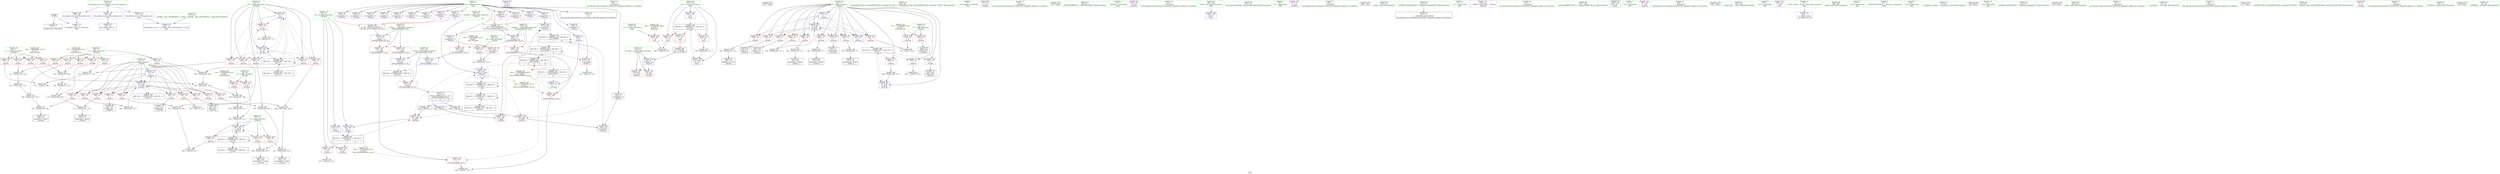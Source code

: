 digraph "SVFG" {
	label="SVFG";

	Node0x55d79ace5e90 [shape=record,color=grey,label="{NodeID: 0\nNullPtr}"];
	Node0x55d79ace5e90 -> Node0x55d79ad099e0[style=solid];
	Node0x55d79ace5e90 -> Node0x55d79ad10b60[style=solid];
	Node0x55d79ad0d370 [shape=record,color=grey,label="{NodeID: 263\n190 = Binary(189, 137, )\n}"];
	Node0x55d79ad0d370 -> Node0x55d79ad18730[style=solid];
	Node0x55d79ad10fa0 [shape=record,color=blue,label="{NodeID: 180\n173\<--159\narrayidx30\<--\n_Z5solvei\n}"];
	Node0x55d79ad10fa0 -> Node0x55d79ad29a70[style=dashed];
	Node0x55d79ad08ac0 [shape=record,color=purple,label="{NodeID: 97\n104\<--15\n\<--.str.1\n_Z5solvei\n}"];
	Node0x55d79ad06220 [shape=record,color=green,label="{NodeID: 14\n101\<--1\n\<--dummyObj\nCan only get source location for instruction, argument, global var or function.}"];
	Node0x55d79ad19330 [shape=record,color=grey,label="{NodeID: 277\n147 = Binary(140, 146, )\n}"];
	Node0x55d79ad19330 -> Node0x55d79ad0a020[style=solid];
	Node0x55d79ad0bbc0 [shape=record,color=blue,label="{NodeID: 194\n314\<--328\nretval\<--\n_ZSt3maxIiERKT_S2_S2_\n}"];
	Node0x55d79ad0bbc0 -> Node0x55d79ad27c70[style=dashed];
	Node0x55d79ad08660 [shape=record,color=red,label="{NodeID: 111\n188\<--64\n\<--p\n_Z5solvei\n}"];
	Node0x55d79ad08660 -> Node0x55d79ad0d4f0[style=solid];
	Node0x55d79ad07020 [shape=record,color=green,label="{NodeID: 28\n60\<--61\ntst.addr\<--tst.addr_field_insensitive\n_Z5solvei\n}"];
	Node0x55d79ad07020 -> Node0x55d79ad08320[style=solid];
	Node0x55d79ad07020 -> Node0x55d79ad083f0[style=solid];
	Node0x55d79ad07020 -> Node0x55d79ad10c60[style=solid];
	Node0x55d79ad3f630 [shape=record,color=black,label="{NodeID: 374\n105 = PHI()\n}"];
	Node0x55d79ad24070 [shape=record,color=black,label="{NodeID: 291\nMR_16V_2 = PHI(MR_16V_4, MR_16V_1, )\npts\{75 \}\n}"];
	Node0x55d79ad24070 -> Node0x55d79ad10ed0[style=dashed];
	Node0x55d79ad0e260 [shape=record,color=red,label="{NodeID: 125\n125\<--72\n\<--i\n_Z5solvei\n}"];
	Node0x55d79ad0e260 -> Node0x55d79ad09db0[style=solid];
	Node0x55d79ad07be0 [shape=record,color=green,label="{NodeID: 42\n94\<--95\n_ZSt4endlIcSt11char_traitsIcEERSt13basic_ostreamIT_T0_ES6_\<--_ZSt4endlIcSt11char_traitsIcEERSt13basic_ostreamIT_T0_ES6__field_insensitive\n}"];
	Node0x55d79ad28670 [shape=record,color=black,label="{NodeID: 305\nMR_26V_2 = PHI(MR_26V_3, MR_26V_1, )\npts\{110000 \}\n|{<s0>15}}"];
	Node0x55d79ad28670:s0 -> Node0x55d79ad10d30[style=dashed,color=red];
	Node0x55d79ad0edc0 [shape=record,color=red,label="{NodeID: 139\n153\<--74\n\<--j\n_Z5solvei\n}"];
	Node0x55d79ad0edc0 -> Node0x55d79ad0a1c0[style=solid];
	Node0x55d79ad098e0 [shape=record,color=green,label="{NodeID: 56\n31\<--370\n_GLOBAL__sub_I_DmitryEgorov_1_0.cpp\<--_GLOBAL__sub_I_DmitryEgorov_1_0.cpp_field_insensitive\n}"];
	Node0x55d79ad098e0 -> Node0x55d79ad10a60[style=solid];
	Node0x55d79ad0f920 [shape=record,color=red,label="{NodeID: 153\n207\<--78\n\<--s\n_Z5solvei\n}"];
	Node0x55d79ad0f920 -> Node0x55d79ad0d7f0[style=solid];
	Node0x55d79ad0a500 [shape=record,color=black,label="{NodeID: 70\n209\<--208\nidxprom47\<--sub46\n_Z5solvei\n}"];
	Node0x55d79ad10480 [shape=record,color=red,label="{NodeID: 167\n323\<--322\n\<--\n_ZSt3maxIiERKT_S2_S2_\n}"];
	Node0x55d79ad10480 -> Node0x55d79ad19f30[style=solid];
	Node0x55d79ad0b060 [shape=record,color=purple,label="{NodeID: 84\n152\<--8\narrayidx18\<--D\n_Z5solvei\n}"];
	Node0x55d79ad05210 [shape=record,color=green,label="{NodeID: 1\n7\<--1\n__dso_handle\<--dummyObj\nGlob }"];
	Node0x55d79ad0d4f0 [shape=record,color=grey,label="{NodeID: 264\n189 = Binary(187, 188, )\n}"];
	Node0x55d79ad0d4f0 -> Node0x55d79ad0d370[style=solid];
	Node0x55d79ad11070 [shape=record,color=blue,label="{NodeID: 181\n76\<--110\nk\<--\n_Z5solvei\n}"];
	Node0x55d79ad11070 -> Node0x55d79ad0f370[style=dashed];
	Node0x55d79ad11070 -> Node0x55d79ad0f440[style=dashed];
	Node0x55d79ad11070 -> Node0x55d79ad0f510[style=dashed];
	Node0x55d79ad11070 -> Node0x55d79ad0f5e0[style=dashed];
	Node0x55d79ad11070 -> Node0x55d79ad0f6b0[style=dashed];
	Node0x55d79ad11070 -> Node0x55d79ad0f780[style=dashed];
	Node0x55d79ad11070 -> Node0x55d79ad113b0[style=dashed];
	Node0x55d79ad11070 -> Node0x55d79ad26870[style=dashed];
	Node0x55d79ad08b90 [shape=record,color=purple,label="{NodeID: 98\n117\<--17\n\<--.str.2\n_Z5solvei\n}"];
	Node0x55d79ad06320 [shape=record,color=green,label="{NodeID: 15\n110\<--1\n\<--dummyObj\nCan only get source location for instruction, argument, global var or function.}"];
	Node0x55d79ad194b0 [shape=record,color=grey,label="{NodeID: 278\n167 = Binary(165, 166, )\n}"];
	Node0x55d79ad194b0 -> Node0x55d79ad19630[style=solid];
	Node0x55d79ad0bc90 [shape=record,color=blue,label="{NodeID: 195\n314\<--331\nretval\<--\n_ZSt3maxIiERKT_S2_S2_\n}"];
	Node0x55d79ad0bc90 -> Node0x55d79ad27c70[style=dashed];
	Node0x55d79ad08730 [shape=record,color=red,label="{NodeID: 112\n191\<--64\n\<--p\n_Z5solvei\n}"];
	Node0x55d79ad08730 -> Node0x55d79ad18730[style=solid];
	Node0x55d79ad070f0 [shape=record,color=green,label="{NodeID: 29\n62\<--63\nn\<--n_field_insensitive\n_Z5solvei\n}"];
	Node0x55d79ad070f0 -> Node0x55d79ad084c0[style=solid];
	Node0x55d79ad070f0 -> Node0x55d79ad08590[style=solid];
	Node0x55d79ad3f700 [shape=record,color=black,label="{NodeID: 375\n118 = PHI()\n}"];
	Node0x55d79ad24570 [shape=record,color=black,label="{NodeID: 292\nMR_18V_2 = PHI(MR_18V_3, MR_18V_1, )\npts\{77 \}\n}"];
	Node0x55d79ad24570 -> Node0x55d79ad26870[style=dashed];
	Node0x55d79ad0e330 [shape=record,color=red,label="{NodeID: 126\n135\<--72\n\<--i\n_Z5solvei\n}"];
	Node0x55d79ad0e330 -> Node0x55d79ad18a30[style=solid];
	Node0x55d79ad07ce0 [shape=record,color=green,label="{NodeID: 43\n96\<--97\n_ZNSolsEPFRSoS_E\<--_ZNSolsEPFRSoS_E_field_insensitive\n}"];
	Node0x55d79ad0ee90 [shape=record,color=red,label="{NodeID: 140\n164\<--74\n\<--j\n_Z5solvei\n}"];
	Node0x55d79ad0ee90 -> Node0x55d79ad18bb0[style=solid];
	Node0x55d79ad099e0 [shape=record,color=black,label="{NodeID: 57\n2\<--3\ndummyVal\<--dummyVal\n}"];
	Node0x55d79ad0f9f0 [shape=record,color=red,label="{NodeID: 154\n230\<--78\n\<--s\n_Z5solvei\n}"];
	Node0x55d79ad0f9f0 -> Node0x55d79ad0ca70[style=solid];
	Node0x55d79ad0a5d0 [shape=record,color=black,label="{NodeID: 71\n212\<--211\nidxprom49\<--\n_Z5solvei\n}"];
	Node0x55d79ad10550 [shape=record,color=red,label="{NodeID: 168\n325\<--324\n\<--\n_ZSt3maxIiERKT_S2_S2_\n}"];
	Node0x55d79ad10550 -> Node0x55d79ad19f30[style=solid];
	Node0x55d79ad0b130 [shape=record,color=purple,label="{NodeID: 85\n155\<--8\narrayidx20\<--D\n_Z5solvei\n|{<s0>9}}"];
	Node0x55d79ad0b130:s0 -> Node0x55d79ad40070[style=solid,color=red];
	Node0x55d79ad052a0 [shape=record,color=green,label="{NodeID: 2\n12\<--1\n_ZSt4cerr\<--dummyObj\nGlob }"];
	Node0x55d79ad0d670 [shape=record,color=grey,label="{NodeID: 265\n186 = Binary(184, 185, )\n}"];
	Node0x55d79ad0d670 -> Node0x55d79ad0d970[style=solid];
	Node0x55d79ad11140 [shape=record,color=blue,label="{NodeID: 182\n78\<--192\ns\<--div38\n_Z5solvei\n}"];
	Node0x55d79ad11140 -> Node0x55d79ad0f850[style=dashed];
	Node0x55d79ad11140 -> Node0x55d79ad0f920[style=dashed];
	Node0x55d79ad11140 -> Node0x55d79ad0f9f0[style=dashed];
	Node0x55d79ad11140 -> Node0x55d79ad11140[style=dashed];
	Node0x55d79ad11140 -> Node0x55d79ad26d70[style=dashed];
	Node0x55d79ad08c60 [shape=record,color=purple,label="{NodeID: 99\n276\<--19\n\<--.str.3\n_Z5solvei\n}"];
	Node0x55d79ad06420 [shape=record,color=green,label="{NodeID: 16\n123\<--1\n\<--dummyObj\nCan only get source location for instruction, argument, global var or function.}"];
	Node0x55d79ad19630 [shape=record,color=grey,label="{NodeID: 279\n168 = Binary(167, 137, )\n}"];
	Node0x55d79ad19630 -> Node0x55d79ad197b0[style=solid];
	Node0x55d79ad0bd60 [shape=record,color=blue,label="{NodeID: 196\n347\<--110\nretval\<--\nmain\n}"];
	Node0x55d79ad08800 [shape=record,color=red,label="{NodeID: 113\n142\<--66\n\<--q\n_Z5solvei\n}"];
	Node0x55d79ad08800 -> Node0x55d79ad15f20[style=solid];
	Node0x55d79ad071c0 [shape=record,color=green,label="{NodeID: 30\n64\<--65\np\<--p_field_insensitive\n_Z5solvei\n}"];
	Node0x55d79ad071c0 -> Node0x55d79ad08660[style=solid];
	Node0x55d79ad071c0 -> Node0x55d79ad08730[style=solid];
	Node0x55d79ad3f7d0 [shape=record,color=black,label="{NodeID: 376\n264 = PHI(311, )\n}"];
	Node0x55d79ad3f7d0 -> Node0x55d79ad0ffa0[style=solid];
	Node0x55d79ad24a70 [shape=record,color=black,label="{NodeID: 293\nMR_20V_2 = PHI(MR_20V_3, MR_20V_1, )\npts\{79 \}\n}"];
	Node0x55d79ad24a70 -> Node0x55d79ad26d70[style=dashed];
	Node0x55d79ad0e400 [shape=record,color=red,label="{NodeID: 127\n150\<--72\n\<--i\n_Z5solvei\n}"];
	Node0x55d79ad0e400 -> Node0x55d79ad0a0f0[style=solid];
	Node0x55d79ad07de0 [shape=record,color=green,label="{NodeID: 44\n102\<--103\nllvm.memset.p0i8.i64\<--llvm.memset.p0i8.i64_field_insensitive\n}"];
	Node0x55d79ad0ef60 [shape=record,color=red,label="{NodeID: 141\n195\<--74\n\<--j\n_Z5solvei\n}"];
	Node0x55d79ad0ef60 -> Node0x55d79ad19030[style=solid];
	Node0x55d79ad09ae0 [shape=record,color=black,label="{NodeID: 58\n10\<--8\n\<--D\nCan only get source location for instruction, argument, global var or function.}"];
	Node0x55d79ad2d010 [shape=record,color=yellow,style=double,label="{NodeID: 321\n26V_1 = ENCHI(MR_26V_0)\npts\{110000 \}\nFun[_ZSt3maxIiERKT_S2_S2_]}"];
	Node0x55d79ad2d010 -> Node0x55d79ad10480[style=dashed];
	Node0x55d79ad2d010 -> Node0x55d79ad10550[style=dashed];
	Node0x55d79ad0fac0 [shape=record,color=red,label="{NodeID: 155\n272\<--82\n\<--res\n_Z5solvei\n}"];
	Node0x55d79ad0fac0 -> Node0x55d79ad19ab0[style=solid];
	Node0x55d79ad0a6a0 [shape=record,color=black,label="{NodeID: 72\n215\<--214\nidxprom51\<--\n_Z5solvei\n}"];
	Node0x55d79ad2dc80 [shape=record,color=yellow,style=double,label="{NodeID: 335\n39V_1 = ENCHI(MR_39V_0)\npts\{350 \}\nFun[main]}"];
	Node0x55d79ad2dc80 -> Node0x55d79ad10620[style=dashed];
	Node0x55d79ad15da0 [shape=record,color=grey,label="{NodeID: 252\n249 = Binary(248, 137, )\n}"];
	Node0x55d79ad15da0 -> Node0x55d79ad11550[style=solid];
	Node0x55d79ad10620 [shape=record,color=red,label="{NodeID: 169\n359\<--349\n\<--tst\nmain\n}"];
	Node0x55d79ad10620 -> Node0x55d79ad19930[style=solid];
	Node0x55d79ad0b200 [shape=record,color=purple,label="{NodeID: 86\n163\<--8\narrayidx24\<--D\n_Z5solvei\n}"];
	Node0x55d79ad05330 [shape=record,color=green,label="{NodeID: 3\n13\<--1\n.str\<--dummyObj\nGlob }"];
	Node0x55d79ad0d7f0 [shape=record,color=grey,label="{NodeID: 266\n208 = Binary(206, 207, )\n}"];
	Node0x55d79ad0d7f0 -> Node0x55d79ad0a500[style=solid];
	Node0x55d79ad11210 [shape=record,color=blue,label="{NodeID: 183\n80\<--219\nref.tmp\<--add53\n_Z5solvei\n|{|<s2>10}}"];
	Node0x55d79ad11210 -> Node0x55d79ad0fed0[style=dashed];
	Node0x55d79ad11210 -> Node0x55d79ad2b370[style=dashed];
	Node0x55d79ad11210:s2 -> Node0x55d79ad2c170[style=dashed,color=red];
	Node0x55d79ad08d30 [shape=record,color=purple,label="{NodeID: 100\n277\<--21\n\<--.str.4\n_Z5solvei\n}"];
	Node0x55d79ad06520 [shape=record,color=green,label="{NodeID: 17\n133\<--1\n\<--dummyObj\nCan only get source location for instruction, argument, global var or function.}"];
	Node0x55d79ad197b0 [shape=record,color=grey,label="{NodeID: 280\n170 = Binary(168, 169, )\n}"];
	Node0x55d79ad197b0 -> Node0x55d79ad18bb0[style=solid];
	Node0x55d79ad0be30 [shape=record,color=blue,label="{NodeID: 197\n351\<--137\ncnt\<--\nmain\n}"];
	Node0x55d79ad0be30 -> Node0x55d79ad28170[style=dashed];
	Node0x55d79ad088d0 [shape=record,color=red,label="{NodeID: 114\n145\<--66\n\<--q\n_Z5solvei\n}"];
	Node0x55d79ad088d0 -> Node0x55d79ad18d30[style=solid];
	Node0x55d79ad07290 [shape=record,color=green,label="{NodeID: 31\n66\<--67\nq\<--q_field_insensitive\n_Z5solvei\n}"];
	Node0x55d79ad07290 -> Node0x55d79ad08800[style=solid];
	Node0x55d79ad07290 -> Node0x55d79ad088d0[style=solid];
	Node0x55d79ad07290 -> Node0x55d79ad0da40[style=solid];
	Node0x55d79ad07290 -> Node0x55d79ad0db10[style=solid];
	Node0x55d79ad07290 -> Node0x55d79ad0dbe0[style=solid];
	Node0x55d79ad07290 -> Node0x55d79ad0dcb0[style=solid];
	Node0x55d79ad3f990 [shape=record,color=black,label="{NodeID: 377\n288 = PHI()\n}"];
	Node0x55d79ad24f70 [shape=record,color=black,label="{NodeID: 294\nMR_22V_2 = PHI(MR_22V_3, MR_22V_1, )\npts\{81 \}\n}"];
	Node0x55d79ad24f70 -> Node0x55d79ad0ffa0[style=dashed];
	Node0x55d79ad24f70 -> Node0x55d79ad27270[style=dashed];
	Node0x55d79ad0e4d0 [shape=record,color=red,label="{NodeID: 128\n160\<--72\n\<--i\n_Z5solvei\n}"];
	Node0x55d79ad0e4d0 -> Node0x55d79ad188b0[style=solid];
	Node0x55d79ad07ee0 [shape=record,color=green,label="{NodeID: 45\n106\<--107\nscanf\<--scanf_field_insensitive\n}"];
	Node0x55d79ad0f030 [shape=record,color=red,label="{NodeID: 142\n204\<--74\n\<--j\n_Z5solvei\n}"];
	Node0x55d79ad0f030 -> Node0x55d79ad185b0[style=solid];
	Node0x55d79ad09be0 [shape=record,color=black,label="{NodeID: 59\n42\<--43\n\<--_ZNSt8ios_base4InitD1Ev\nCan only get source location for instruction, argument, global var or function.}"];
	Node0x55d79ad0fb90 [shape=record,color=red,label="{NodeID: 156\n286\<--82\n\<--res\n_Z5solvei\n}"];
	Node0x55d79ad0a770 [shape=record,color=black,label="{NodeID: 73\n225\<--224\nidxprom56\<--add55\n_Z5solvei\n}"];
	Node0x55d79ad15f20 [shape=record,color=grey,label="{NodeID: 253\n143 = Binary(141, 142, )\n}"];
	Node0x55d79ad15f20 -> Node0x55d79ad0d070[style=solid];
	Node0x55d79ad106f0 [shape=record,color=red,label="{NodeID: 170\n358\<--351\n\<--cnt\nmain\n}"];
	Node0x55d79ad106f0 -> Node0x55d79ad19930[style=solid];
	Node0x55d79ad0b2d0 [shape=record,color=purple,label="{NodeID: 87\n173\<--8\narrayidx30\<--D\n_Z5solvei\n}"];
	Node0x55d79ad0b2d0 -> Node0x55d79ad10fa0[style=solid];
	Node0x55d79ad053c0 [shape=record,color=green,label="{NodeID: 4\n15\<--1\n.str.1\<--dummyObj\nGlob }"];
	Node0x55d79ad0d970 [shape=record,color=grey,label="{NodeID: 267\n187 = Binary(183, 186, )\n}"];
	Node0x55d79ad0d970 -> Node0x55d79ad0d4f0[style=solid];
	Node0x55d79ad112e0 [shape=record,color=blue,label="{NodeID: 184\n233\<--222\narrayidx61\<--\n_Z5solvei\n}"];
	Node0x55d79ad112e0 -> Node0x55d79ad29a70[style=dashed];
	Node0x55d79ad08e00 [shape=record,color=purple,label="{NodeID: 101\n278\<--23\n\<--__PRETTY_FUNCTION__._Z5solvei\n_Z5solvei\n}"];
	Node0x55d79ad06620 [shape=record,color=green,label="{NodeID: 18\n137\<--1\n\<--dummyObj\nCan only get source location for instruction, argument, global var or function.}"];
	Node0x55d79ad19930 [shape=record,color=grey,label="{NodeID: 281\n360 = cmp(358, 359, )\n}"];
	Node0x55d79ad0bf00 [shape=record,color=blue,label="{NodeID: 198\n351\<--366\ncnt\<--inc\nmain\n}"];
	Node0x55d79ad0bf00 -> Node0x55d79ad28170[style=dashed];
	Node0x55d79ad0da40 [shape=record,color=red,label="{NodeID: 115\n166\<--66\n\<--q\n_Z5solvei\n}"];
	Node0x55d79ad0da40 -> Node0x55d79ad194b0[style=solid];
	Node0x55d79ad07360 [shape=record,color=green,label="{NodeID: 32\n68\<--69\ng\<--g_field_insensitive\n_Z5solvei\n}"];
	Node0x55d79ad07360 -> Node0x55d79ad0dd80[style=solid];
	Node0x55d79ad3fa60 [shape=record,color=black,label="{NodeID: 378\n221 = PHI(311, )\n}"];
	Node0x55d79ad3fa60 -> Node0x55d79ad0fed0[style=solid];
	Node0x55d79ad25470 [shape=record,color=black,label="{NodeID: 295\nMR_26V_3 = PHI(MR_26V_4, MR_26V_2, )\npts\{110000 \}\n|{|<s2>11|<s3>15}}"];
	Node0x55d79ad25470 -> Node0x55d79ad0ffa0[style=dashed];
	Node0x55d79ad25470 -> Node0x55d79ad27770[style=dashed];
	Node0x55d79ad25470:s2 -> Node0x55d79ad2d010[style=dashed,color=red];
	Node0x55d79ad25470:s3 -> Node0x55d79ad28670[style=dashed,color=blue];
	Node0x55d79ad0e5a0 [shape=record,color=red,label="{NodeID: 129\n200\<--72\n\<--i\n_Z5solvei\n}"];
	Node0x55d79ad0e5a0 -> Node0x55d79ad160a0[style=solid];
	Node0x55d79ad07fe0 [shape=record,color=green,label="{NodeID: 46\n157\<--158\n_ZSt3maxIiERKT_S2_S2_\<--_ZSt3maxIiERKT_S2_S2__field_insensitive\n}"];
	Node0x55d79ad29a70 [shape=record,color=black,label="{NodeID: 309\nMR_26V_6 = PHI(MR_26V_8, MR_26V_5, )\npts\{110000 \}\n|{|<s5>10}}"];
	Node0x55d79ad29a70 -> Node0x55d79ad0fe00[style=dashed];
	Node0x55d79ad29a70 -> Node0x55d79ad0fed0[style=dashed];
	Node0x55d79ad29a70 -> Node0x55d79ad112e0[style=dashed];
	Node0x55d79ad29a70 -> Node0x55d79ad27770[style=dashed];
	Node0x55d79ad29a70 -> Node0x55d79ad29a70[style=dashed];
	Node0x55d79ad29a70:s5 -> Node0x55d79ad2d010[style=dashed,color=red];
	Node0x55d79ad0f100 [shape=record,color=red,label="{NodeID: 143\n214\<--74\n\<--j\n_Z5solvei\n}"];
	Node0x55d79ad0f100 -> Node0x55d79ad0a6a0[style=solid];
	Node0x55d79ad09ce0 [shape=record,color=black,label="{NodeID: 60\n346\<--110\nmain_ret\<--\nmain\n}"];
	Node0x55d79ad2d200 [shape=record,color=yellow,style=double,label="{NodeID: 323\n4V_1 = ENCHI(MR_4V_0)\npts\{63 \}\nFun[_Z5solvei]}"];
	Node0x55d79ad2d200 -> Node0x55d79ad084c0[style=dashed];
	Node0x55d79ad2d200 -> Node0x55d79ad08590[style=dashed];
	Node0x55d79ad0fc60 [shape=record,color=red,label="{NodeID: 157\n131\<--130\n\<--arrayidx9\n_Z5solvei\n}"];
	Node0x55d79ad0fc60 -> Node0x55d79ad1a0b0[style=solid];
	Node0x55d79ad0a840 [shape=record,color=black,label="{NodeID: 74\n232\<--231\nidxprom60\<--sub59\n_Z5solvei\n}"];
	Node0x55d79ad160a0 [shape=record,color=grey,label="{NodeID: 254\n201 = Binary(200, 137, )\n}"];
	Node0x55d79ad160a0 -> Node0x55d79ad0a430[style=solid];
	Node0x55d79ad107c0 [shape=record,color=red,label="{NodeID: 171\n362\<--351\n\<--cnt\nmain\n|{<s0>15}}"];
	Node0x55d79ad107c0:s0 -> Node0x55d79ad40230[style=solid,color=red];
	Node0x55d79ad0b3a0 [shape=record,color=purple,label="{NodeID: 88\n203\<--8\narrayidx44\<--D\n_Z5solvei\n}"];
	Node0x55d79ad05d10 [shape=record,color=green,label="{NodeID: 5\n17\<--1\n.str.2\<--dummyObj\nGlob }"];
	Node0x55d79ad185b0 [shape=record,color=grey,label="{NodeID: 268\n206 = Binary(204, 205, )\n}"];
	Node0x55d79ad185b0 -> Node0x55d79ad0d7f0[style=solid];
	Node0x55d79ad113b0 [shape=record,color=blue,label="{NodeID: 185\n76\<--238\nk\<--inc\n_Z5solvei\n}"];
	Node0x55d79ad113b0 -> Node0x55d79ad0f370[style=dashed];
	Node0x55d79ad113b0 -> Node0x55d79ad0f440[style=dashed];
	Node0x55d79ad113b0 -> Node0x55d79ad0f510[style=dashed];
	Node0x55d79ad113b0 -> Node0x55d79ad0f5e0[style=dashed];
	Node0x55d79ad113b0 -> Node0x55d79ad0f6b0[style=dashed];
	Node0x55d79ad113b0 -> Node0x55d79ad0f780[style=dashed];
	Node0x55d79ad113b0 -> Node0x55d79ad113b0[style=dashed];
	Node0x55d79ad113b0 -> Node0x55d79ad26870[style=dashed];
	Node0x55d79ad08ed0 [shape=record,color=purple,label="{NodeID: 102\n287\<--25\n\<--.str.5\n_Z5solvei\n}"];
	Node0x55d79ad06720 [shape=record,color=green,label="{NodeID: 19\n280\<--1\n\<--dummyObj\nCan only get source location for instruction, argument, global var or function.}"];
	Node0x55d79ad19ab0 [shape=record,color=grey,label="{NodeID: 282\n273 = cmp(272, 133, )\n}"];
	Node0x55d79ad0db10 [shape=record,color=red,label="{NodeID: 116\n169\<--66\n\<--q\n_Z5solvei\n}"];
	Node0x55d79ad0db10 -> Node0x55d79ad197b0[style=solid];
	Node0x55d79ad07430 [shape=record,color=green,label="{NodeID: 33\n70\<--71\nh\<--h_field_insensitive\n_Z5solvei\n}"];
	Node0x55d79ad07430 -> Node0x55d79ad0de50[style=solid];
	Node0x55d79ad07430 -> Node0x55d79ad0df20[style=solid];
	Node0x55d79ad07430 -> Node0x55d79ad0dff0[style=solid];
	Node0x55d79ad07430 -> Node0x55d79ad0e0c0[style=solid];
	Node0x55d79ad3fbd0 [shape=record,color=black,label="{NodeID: 379\n355 = PHI()\n}"];
	Node0x55d79ad25970 [shape=record,color=black,label="{NodeID: 296\nMR_14V_6 = PHI(MR_14V_7, MR_14V_5, )\npts\{73 \}\n}"];
	Node0x55d79ad25970 -> Node0x55d79ad0e8e0[style=dashed];
	Node0x55d79ad25970 -> Node0x55d79ad0e9b0[style=dashed];
	Node0x55d79ad25970 -> Node0x55d79ad0ea80[style=dashed];
	Node0x55d79ad25970 -> Node0x55d79ad11890[style=dashed];
	Node0x55d79ad0e670 [shape=record,color=red,label="{NodeID: 130\n211\<--72\n\<--i\n_Z5solvei\n}"];
	Node0x55d79ad0e670 -> Node0x55d79ad0a5d0[style=solid];
	Node0x55d79ad080e0 [shape=record,color=green,label="{NodeID: 47\n281\<--282\n__assert_fail\<--__assert_fail_field_insensitive\n}"];
	Node0x55d79ad0f1d0 [shape=record,color=red,label="{NodeID: 144\n227\<--74\n\<--j\n_Z5solvei\n}"];
	Node0x55d79ad0f1d0 -> Node0x55d79ad0d1f0[style=solid];
	Node0x55d79ad09db0 [shape=record,color=black,label="{NodeID: 61\n126\<--125\nidxprom\<--\n_Z5solvei\n}"];
	Node0x55d79ad2d2e0 [shape=record,color=yellow,style=double,label="{NodeID: 324\n6V_1 = ENCHI(MR_6V_0)\npts\{65 \}\nFun[_Z5solvei]}"];
	Node0x55d79ad2d2e0 -> Node0x55d79ad08660[style=dashed];
	Node0x55d79ad2d2e0 -> Node0x55d79ad08730[style=dashed];
	Node0x55d79ad0fd30 [shape=record,color=red,label="{NodeID: 158\n159\<--156\n\<--call21\n_Z5solvei\n}"];
	Node0x55d79ad0fd30 -> Node0x55d79ad10fa0[style=solid];
	Node0x55d79ad0a910 [shape=record,color=black,label="{NodeID: 75\n259\<--258\nidxprom72\<--\n_Z5solvei\n}"];
	Node0x55d79ad16220 [shape=record,color=grey,label="{NodeID: 255\n179 = Binary(177, 178, )\n}"];
	Node0x55d79ad16220 -> Node0x55d79ad19db0[style=solid];
	Node0x55d79ad10890 [shape=record,color=red,label="{NodeID: 172\n365\<--351\n\<--cnt\nmain\n}"];
	Node0x55d79ad10890 -> Node0x55d79ad191b0[style=solid];
	Node0x55d79ad0b470 [shape=record,color=purple,label="{NodeID: 89\n210\<--8\narrayidx48\<--D\n_Z5solvei\n|{<s0>10}}"];
	Node0x55d79ad0b470:s0 -> Node0x55d79ad3fda0[style=solid,color=red];
	Node0x55d79ad05da0 [shape=record,color=green,label="{NodeID: 6\n19\<--1\n.str.3\<--dummyObj\nGlob }"];
	Node0x55d79ad18730 [shape=record,color=grey,label="{NodeID: 269\n192 = Binary(190, 191, )\n}"];
	Node0x55d79ad18730 -> Node0x55d79ad11140[style=solid];
	Node0x55d79ad11480 [shape=record,color=blue,label="{NodeID: 186\n74\<--244\nj\<--inc64\n_Z5solvei\n}"];
	Node0x55d79ad11480 -> Node0x55d79ad0eb50[style=dashed];
	Node0x55d79ad11480 -> Node0x55d79ad0ec20[style=dashed];
	Node0x55d79ad11480 -> Node0x55d79ad0ecf0[style=dashed];
	Node0x55d79ad11480 -> Node0x55d79ad0edc0[style=dashed];
	Node0x55d79ad11480 -> Node0x55d79ad0ee90[style=dashed];
	Node0x55d79ad11480 -> Node0x55d79ad0ef60[style=dashed];
	Node0x55d79ad11480 -> Node0x55d79ad0f030[style=dashed];
	Node0x55d79ad11480 -> Node0x55d79ad0f100[style=dashed];
	Node0x55d79ad11480 -> Node0x55d79ad0f1d0[style=dashed];
	Node0x55d79ad11480 -> Node0x55d79ad0f2a0[style=dashed];
	Node0x55d79ad11480 -> Node0x55d79ad11480[style=dashed];
	Node0x55d79ad11480 -> Node0x55d79ad24070[style=dashed];
	Node0x55d79ad08fa0 [shape=record,color=purple,label="{NodeID: 103\n354\<--27\n\<--.str.6\nmain\n}"];
	Node0x55d79ad06820 [shape=record,color=green,label="{NodeID: 20\n4\<--6\n_ZStL8__ioinit\<--_ZStL8__ioinit_field_insensitive\nGlob }"];
	Node0x55d79ad06820 -> Node0x55d79ad0ab80[style=solid];
	Node0x55d79ad19c30 [shape=record,color=grey,label="{NodeID: 283\n256 = cmp(255, 123, )\n}"];
	Node0x55d79ad0dbe0 [shape=record,color=red,label="{NodeID: 117\n178\<--66\n\<--q\n_Z5solvei\n}"];
	Node0x55d79ad0dbe0 -> Node0x55d79ad16220[style=solid];
	Node0x55d79ad07500 [shape=record,color=green,label="{NodeID: 34\n72\<--73\ni\<--i_field_insensitive\n_Z5solvei\n}"];
	Node0x55d79ad07500 -> Node0x55d79ad0e190[style=solid];
	Node0x55d79ad07500 -> Node0x55d79ad0e260[style=solid];
	Node0x55d79ad07500 -> Node0x55d79ad0e330[style=solid];
	Node0x55d79ad07500 -> Node0x55d79ad0e400[style=solid];
	Node0x55d79ad07500 -> Node0x55d79ad0e4d0[style=solid];
	Node0x55d79ad07500 -> Node0x55d79ad0e5a0[style=solid];
	Node0x55d79ad07500 -> Node0x55d79ad0e670[style=solid];
	Node0x55d79ad07500 -> Node0x55d79ad0e740[style=solid];
	Node0x55d79ad07500 -> Node0x55d79ad0e810[style=solid];
	Node0x55d79ad07500 -> Node0x55d79ad0e8e0[style=solid];
	Node0x55d79ad07500 -> Node0x55d79ad0e9b0[style=solid];
	Node0x55d79ad07500 -> Node0x55d79ad0ea80[style=solid];
	Node0x55d79ad07500 -> Node0x55d79ad10e00[style=solid];
	Node0x55d79ad07500 -> Node0x55d79ad11550[style=solid];
	Node0x55d79ad07500 -> Node0x55d79ad116f0[style=solid];
	Node0x55d79ad07500 -> Node0x55d79ad11890[style=solid];
	Node0x55d79ad3fda0 [shape=record,color=black,label="{NodeID: 380\n312 = PHI(149, 210, 82, )\n0th arg _ZSt3maxIiERKT_S2_S2_ }"];
	Node0x55d79ad3fda0 -> Node0x55d79ad0ba20[style=solid];
	Node0x55d79ad25e70 [shape=record,color=black,label="{NodeID: 297\nMR_24V_3 = PHI(MR_24V_4, MR_24V_2, )\npts\{83 \}\n|{|<s4>11}}"];
	Node0x55d79ad25e70 -> Node0x55d79ad0fac0[style=dashed];
	Node0x55d79ad25e70 -> Node0x55d79ad0fb90[style=dashed];
	Node0x55d79ad25e70 -> Node0x55d79ad0ffa0[style=dashed];
	Node0x55d79ad25e70 -> Node0x55d79ad117c0[style=dashed];
	Node0x55d79ad25e70:s4 -> Node0x55d79ad2cc90[style=dashed,color=red];
	Node0x55d79ad0e740 [shape=record,color=red,label="{NodeID: 131\n223\<--72\n\<--i\n_Z5solvei\n}"];
	Node0x55d79ad0e740 -> Node0x55d79ad0cbf0[style=solid];
	Node0x55d79ad09200 [shape=record,color=green,label="{NodeID: 48\n289\<--290\nprintf\<--printf_field_insensitive\n}"];
	Node0x55d79ad0f2a0 [shape=record,color=red,label="{NodeID: 145\n243\<--74\n\<--j\n_Z5solvei\n}"];
	Node0x55d79ad0f2a0 -> Node0x55d79ad163a0[style=solid];
	Node0x55d79ad09e80 [shape=record,color=black,label="{NodeID: 62\n129\<--128\nidxprom8\<--\n_Z5solvei\n}"];
	Node0x55d79ad2d3c0 [shape=record,color=yellow,style=double,label="{NodeID: 325\n8V_1 = ENCHI(MR_8V_0)\npts\{67 \}\nFun[_Z5solvei]}"];
	Node0x55d79ad2d3c0 -> Node0x55d79ad08800[style=dashed];
	Node0x55d79ad2d3c0 -> Node0x55d79ad088d0[style=dashed];
	Node0x55d79ad2d3c0 -> Node0x55d79ad0da40[style=dashed];
	Node0x55d79ad2d3c0 -> Node0x55d79ad0db10[style=dashed];
	Node0x55d79ad2d3c0 -> Node0x55d79ad0dbe0[style=dashed];
	Node0x55d79ad2d3c0 -> Node0x55d79ad0dcb0[style=dashed];
	Node0x55d79ad0fe00 [shape=record,color=red,label="{NodeID: 159\n217\<--216\n\<--arrayidx52\n_Z5solvei\n}"];
	Node0x55d79ad0fe00 -> Node0x55d79ad18eb0[style=solid];
	Node0x55d79ad0a9e0 [shape=record,color=black,label="{NodeID: 76\n262\<--261\nidxprom74\<--\n_Z5solvei\n}"];
	Node0x55d79ad163a0 [shape=record,color=grey,label="{NodeID: 256\n244 = Binary(243, 137, )\n}"];
	Node0x55d79ad163a0 -> Node0x55d79ad11480[style=solid];
	Node0x55d79ad10960 [shape=record,color=blue,label="{NodeID: 173\n374\<--30\nllvm.global_ctors_0\<--\nGlob }"];
	Node0x55d79ad0b540 [shape=record,color=purple,label="{NodeID: 90\n213\<--8\narrayidx50\<--D\n_Z5solvei\n}"];
	Node0x55d79ad05e30 [shape=record,color=green,label="{NodeID: 7\n21\<--1\n.str.4\<--dummyObj\nGlob }"];
	Node0x55d79ad188b0 [shape=record,color=grey,label="{NodeID: 270\n161 = Binary(160, 137, )\n}"];
	Node0x55d79ad188b0 -> Node0x55d79ad0a290[style=solid];
	Node0x55d79ad11550 [shape=record,color=blue,label="{NodeID: 187\n72\<--249\ni\<--inc67\n_Z5solvei\n}"];
	Node0x55d79ad11550 -> Node0x55d79ad0e190[style=dashed];
	Node0x55d79ad11550 -> Node0x55d79ad0e260[style=dashed];
	Node0x55d79ad11550 -> Node0x55d79ad0e330[style=dashed];
	Node0x55d79ad11550 -> Node0x55d79ad0e400[style=dashed];
	Node0x55d79ad11550 -> Node0x55d79ad0e4d0[style=dashed];
	Node0x55d79ad11550 -> Node0x55d79ad0e5a0[style=dashed];
	Node0x55d79ad11550 -> Node0x55d79ad0e670[style=dashed];
	Node0x55d79ad11550 -> Node0x55d79ad0e740[style=dashed];
	Node0x55d79ad11550 -> Node0x55d79ad0e810[style=dashed];
	Node0x55d79ad11550 -> Node0x55d79ad11550[style=dashed];
	Node0x55d79ad11550 -> Node0x55d79ad116f0[style=dashed];
	Node0x55d79ad09070 [shape=record,color=purple,label="{NodeID: 104\n374\<--29\nllvm.global_ctors_0\<--llvm.global_ctors\nGlob }"];
	Node0x55d79ad09070 -> Node0x55d79ad10960[style=solid];
	Node0x55d79ad06920 [shape=record,color=green,label="{NodeID: 21\n8\<--11\nD\<--D_field_insensitive\nGlob }"];
	Node0x55d79ad06920 -> Node0x55d79ad09ae0[style=solid];
	Node0x55d79ad06920 -> Node0x55d79ad0ac50[style=solid];
	Node0x55d79ad06920 -> Node0x55d79ad0ad20[style=solid];
	Node0x55d79ad06920 -> Node0x55d79ad0adf0[style=solid];
	Node0x55d79ad06920 -> Node0x55d79ad0aec0[style=solid];
	Node0x55d79ad06920 -> Node0x55d79ad0af90[style=solid];
	Node0x55d79ad06920 -> Node0x55d79ad0b060[style=solid];
	Node0x55d79ad06920 -> Node0x55d79ad0b130[style=solid];
	Node0x55d79ad06920 -> Node0x55d79ad0b200[style=solid];
	Node0x55d79ad06920 -> Node0x55d79ad0b2d0[style=solid];
	Node0x55d79ad06920 -> Node0x55d79ad0b3a0[style=solid];
	Node0x55d79ad06920 -> Node0x55d79ad0b470[style=solid];
	Node0x55d79ad06920 -> Node0x55d79ad0b540[style=solid];
	Node0x55d79ad06920 -> Node0x55d79ad0b610[style=solid];
	Node0x55d79ad06920 -> Node0x55d79ad0b6e0[style=solid];
	Node0x55d79ad06920 -> Node0x55d79ad0b7b0[style=solid];
	Node0x55d79ad06920 -> Node0x55d79ad0b880[style=solid];
	Node0x55d79ad06920 -> Node0x55d79ad0b950[style=solid];
	Node0x55d79ad19db0 [shape=record,color=grey,label="{NodeID: 284\n181 = cmp(179, 180, )\n}"];
	Node0x55d79ad0dcb0 [shape=record,color=red,label="{NodeID: 118\n185\<--66\n\<--q\n_Z5solvei\n}"];
	Node0x55d79ad0dcb0 -> Node0x55d79ad0d670[style=solid];
	Node0x55d79ad075d0 [shape=record,color=green,label="{NodeID: 35\n74\<--75\nj\<--j_field_insensitive\n_Z5solvei\n}"];
	Node0x55d79ad075d0 -> Node0x55d79ad0eb50[style=solid];
	Node0x55d79ad075d0 -> Node0x55d79ad0ec20[style=solid];
	Node0x55d79ad075d0 -> Node0x55d79ad0ecf0[style=solid];
	Node0x55d79ad075d0 -> Node0x55d79ad0edc0[style=solid];
	Node0x55d79ad075d0 -> Node0x55d79ad0ee90[style=solid];
	Node0x55d79ad075d0 -> Node0x55d79ad0ef60[style=solid];
	Node0x55d79ad075d0 -> Node0x55d79ad0f030[style=solid];
	Node0x55d79ad075d0 -> Node0x55d79ad0f100[style=solid];
	Node0x55d79ad075d0 -> Node0x55d79ad0f1d0[style=solid];
	Node0x55d79ad075d0 -> Node0x55d79ad0f2a0[style=solid];
	Node0x55d79ad075d0 -> Node0x55d79ad10ed0[style=solid];
	Node0x55d79ad075d0 -> Node0x55d79ad11480[style=solid];
	Node0x55d79ad40070 [shape=record,color=black,label="{NodeID: 381\n313 = PHI(155, 80, 263, )\n1st arg _ZSt3maxIiERKT_S2_S2_ }"];
	Node0x55d79ad40070 -> Node0x55d79ad0baf0[style=solid];
	Node0x55d79ad0e810 [shape=record,color=red,label="{NodeID: 132\n248\<--72\n\<--i\n_Z5solvei\n}"];
	Node0x55d79ad0e810 -> Node0x55d79ad15da0[style=solid];
	Node0x55d79ad09300 [shape=record,color=green,label="{NodeID: 49\n314\<--315\nretval\<--retval_field_insensitive\n_ZSt3maxIiERKT_S2_S2_\n}"];
	Node0x55d79ad09300 -> Node0x55d79ad10070[style=solid];
	Node0x55d79ad09300 -> Node0x55d79ad0bbc0[style=solid];
	Node0x55d79ad09300 -> Node0x55d79ad0bc90[style=solid];
	Node0x55d79ad0f370 [shape=record,color=red,label="{NodeID: 146\n177\<--76\n\<--k\n_Z5solvei\n}"];
	Node0x55d79ad0f370 -> Node0x55d79ad16220[style=solid];
	Node0x55d79ad09f50 [shape=record,color=black,label="{NodeID: 63\n138\<--136\nidxprom11\<--add\n_Z5solvei\n}"];
	Node0x55d79ad2d4a0 [shape=record,color=yellow,style=double,label="{NodeID: 326\n10V_1 = ENCHI(MR_10V_0)\npts\{69 \}\nFun[_Z5solvei]}"];
	Node0x55d79ad2d4a0 -> Node0x55d79ad0dd80[style=dashed];
	Node0x55d79ad0fed0 [shape=record,color=red,label="{NodeID: 160\n222\<--221\n\<--call54\n_Z5solvei\n}"];
	Node0x55d79ad0fed0 -> Node0x55d79ad112e0[style=solid];
	Node0x55d79ad0aab0 [shape=record,color=black,label="{NodeID: 77\n311\<--334\n_ZSt3maxIiERKT_S2_S2__ret\<--\n_ZSt3maxIiERKT_S2_S2_\n|{<s0>9|<s1>10|<s2>11}}"];
	Node0x55d79ad0aab0:s0 -> Node0x55d79ad3f300[style=solid,color=blue];
	Node0x55d79ad0aab0:s1 -> Node0x55d79ad3fa60[style=solid,color=blue];
	Node0x55d79ad0aab0:s2 -> Node0x55d79ad3f7d0[style=solid,color=blue];
	Node0x55d79ad0ca70 [shape=record,color=grey,label="{NodeID: 257\n231 = Binary(229, 230, )\n}"];
	Node0x55d79ad0ca70 -> Node0x55d79ad0a840[style=solid];
	Node0x55d79ad10a60 [shape=record,color=blue,label="{NodeID: 174\n375\<--31\nllvm.global_ctors_1\<--_GLOBAL__sub_I_DmitryEgorov_1_0.cpp\nGlob }"];
	Node0x55d79ad0b610 [shape=record,color=purple,label="{NodeID: 91\n216\<--8\narrayidx52\<--D\n_Z5solvei\n}"];
	Node0x55d79ad0b610 -> Node0x55d79ad0fe00[style=solid];
	Node0x55d79ad05ec0 [shape=record,color=green,label="{NodeID: 8\n23\<--1\n__PRETTY_FUNCTION__._Z5solvei\<--dummyObj\nGlob }"];
	Node0x55d79ad18a30 [shape=record,color=grey,label="{NodeID: 271\n136 = Binary(135, 137, )\n}"];
	Node0x55d79ad18a30 -> Node0x55d79ad09f50[style=solid];
	Node0x55d79ad11620 [shape=record,color=blue,label="{NodeID: 188\n82\<--133\nres\<--\n_Z5solvei\n}"];
	Node0x55d79ad11620 -> Node0x55d79ad25e70[style=dashed];
	Node0x55d79ad09170 [shape=record,color=purple,label="{NodeID: 105\n375\<--29\nllvm.global_ctors_1\<--llvm.global_ctors\nGlob }"];
	Node0x55d79ad09170 -> Node0x55d79ad10a60[style=solid];
	Node0x55d79ad06a20 [shape=record,color=green,label="{NodeID: 22\n29\<--33\nllvm.global_ctors\<--llvm.global_ctors_field_insensitive\nGlob }"];
	Node0x55d79ad06a20 -> Node0x55d79ad09070[style=solid];
	Node0x55d79ad06a20 -> Node0x55d79ad09170[style=solid];
	Node0x55d79ad06a20 -> Node0x55d79ad08220[style=solid];
	Node0x55d79ad19f30 [shape=record,color=grey,label="{NodeID: 285\n326 = cmp(323, 325, )\n}"];
	Node0x55d79ad0dd80 [shape=record,color=red,label="{NodeID: 119\n218\<--68\n\<--g\n_Z5solvei\n}"];
	Node0x55d79ad0dd80 -> Node0x55d79ad18eb0[style=solid];
	Node0x55d79ad076a0 [shape=record,color=green,label="{NodeID: 36\n76\<--77\nk\<--k_field_insensitive\n_Z5solvei\n}"];
	Node0x55d79ad076a0 -> Node0x55d79ad0f370[style=solid];
	Node0x55d79ad076a0 -> Node0x55d79ad0f440[style=solid];
	Node0x55d79ad076a0 -> Node0x55d79ad0f510[style=solid];
	Node0x55d79ad076a0 -> Node0x55d79ad0f5e0[style=solid];
	Node0x55d79ad076a0 -> Node0x55d79ad0f6b0[style=solid];
	Node0x55d79ad076a0 -> Node0x55d79ad0f780[style=solid];
	Node0x55d79ad076a0 -> Node0x55d79ad11070[style=solid];
	Node0x55d79ad076a0 -> Node0x55d79ad113b0[style=solid];
	Node0x55d79ad40230 [shape=record,color=black,label="{NodeID: 382\n59 = PHI(362, )\n0th arg _Z5solvei }"];
	Node0x55d79ad40230 -> Node0x55d79ad10c60[style=solid];
	Node0x55d79ad26870 [shape=record,color=black,label="{NodeID: 299\nMR_18V_3 = PHI(MR_18V_7, MR_18V_2, )\npts\{77 \}\n}"];
	Node0x55d79ad26870 -> Node0x55d79ad11070[style=dashed];
	Node0x55d79ad26870 -> Node0x55d79ad24570[style=dashed];
	Node0x55d79ad26870 -> Node0x55d79ad26870[style=dashed];
	Node0x55d79ad0e8e0 [shape=record,color=red,label="{NodeID: 133\n255\<--72\n\<--i\n_Z5solvei\n}"];
	Node0x55d79ad0e8e0 -> Node0x55d79ad19c30[style=solid];
	Node0x55d79ad093d0 [shape=record,color=green,label="{NodeID: 50\n316\<--317\n__a.addr\<--__a.addr_field_insensitive\n_ZSt3maxIiERKT_S2_S2_\n}"];
	Node0x55d79ad093d0 -> Node0x55d79ad10140[style=solid];
	Node0x55d79ad093d0 -> Node0x55d79ad10210[style=solid];
	Node0x55d79ad093d0 -> Node0x55d79ad0ba20[style=solid];
	Node0x55d79ad0f440 [shape=record,color=red,label="{NodeID: 147\n184\<--76\n\<--k\n_Z5solvei\n}"];
	Node0x55d79ad0f440 -> Node0x55d79ad0d670[style=solid];
	Node0x55d79ad0a020 [shape=record,color=black,label="{NodeID: 64\n148\<--147\nidxprom15\<--add14\n_Z5solvei\n}"];
	Node0x55d79ad2d580 [shape=record,color=yellow,style=double,label="{NodeID: 327\n12V_1 = ENCHI(MR_12V_0)\npts\{71 \}\nFun[_Z5solvei]}"];
	Node0x55d79ad2d580 -> Node0x55d79ad0de50[style=dashed];
	Node0x55d79ad2d580 -> Node0x55d79ad0df20[style=dashed];
	Node0x55d79ad2d580 -> Node0x55d79ad0dff0[style=dashed];
	Node0x55d79ad2d580 -> Node0x55d79ad0e0c0[style=dashed];
	Node0x55d79ad0ffa0 [shape=record,color=red,label="{NodeID: 161\n265\<--264\n\<--call76\n_Z5solvei\n}"];
	Node0x55d79ad0ffa0 -> Node0x55d79ad117c0[style=solid];
	Node0x55d79ad0ab80 [shape=record,color=purple,label="{NodeID: 78\n40\<--4\n\<--_ZStL8__ioinit\n__cxx_global_var_init\n}"];
	Node0x55d79ad0cbf0 [shape=record,color=grey,label="{NodeID: 258\n224 = Binary(223, 137, )\n}"];
	Node0x55d79ad0cbf0 -> Node0x55d79ad0a770[style=solid];
	Node0x55d79ad10b60 [shape=record,color=blue, style = dotted,label="{NodeID: 175\n376\<--3\nllvm.global_ctors_2\<--dummyVal\nGlob }"];
	Node0x55d79ad0b6e0 [shape=record,color=purple,label="{NodeID: 92\n226\<--8\narrayidx57\<--D\n_Z5solvei\n}"];
	Node0x55d79ad05f50 [shape=record,color=green,label="{NodeID: 9\n25\<--1\n.str.5\<--dummyObj\nGlob }"];
	Node0x55d79ad18bb0 [shape=record,color=grey,label="{NodeID: 272\n171 = Binary(164, 170, )\n}"];
	Node0x55d79ad18bb0 -> Node0x55d79ad0a360[style=solid];
	Node0x55d79ad116f0 [shape=record,color=blue,label="{NodeID: 189\n72\<--110\ni\<--\n_Z5solvei\n}"];
	Node0x55d79ad116f0 -> Node0x55d79ad25970[style=dashed];
	Node0x55d79ad08220 [shape=record,color=purple,label="{NodeID: 106\n376\<--29\nllvm.global_ctors_2\<--llvm.global_ctors\nGlob }"];
	Node0x55d79ad08220 -> Node0x55d79ad10b60[style=solid];
	Node0x55d79ad06b20 [shape=record,color=green,label="{NodeID: 23\n34\<--35\n__cxx_global_var_init\<--__cxx_global_var_init_field_insensitive\n}"];
	Node0x55d79a9ca3a0 [shape=record,color=black,label="{NodeID: 369\n86 = PHI()\n}"];
	Node0x55d79ad1a0b0 [shape=record,color=grey,label="{NodeID: 286\n132 = cmp(131, 133, )\n}"];
	Node0x55d79ad0de50 [shape=record,color=red,label="{NodeID: 120\n141\<--70\n\<--h\n_Z5solvei\n}"];
	Node0x55d79ad0de50 -> Node0x55d79ad15f20[style=solid];
	Node0x55d79ad07770 [shape=record,color=green,label="{NodeID: 37\n78\<--79\ns\<--s_field_insensitive\n_Z5solvei\n}"];
	Node0x55d79ad07770 -> Node0x55d79ad0f850[style=solid];
	Node0x55d79ad07770 -> Node0x55d79ad0f920[style=solid];
	Node0x55d79ad07770 -> Node0x55d79ad0f9f0[style=solid];
	Node0x55d79ad07770 -> Node0x55d79ad11140[style=solid];
	Node0x55d79ad26d70 [shape=record,color=black,label="{NodeID: 300\nMR_20V_3 = PHI(MR_20V_6, MR_20V_2, )\npts\{79 \}\n}"];
	Node0x55d79ad26d70 -> Node0x55d79ad11140[style=dashed];
	Node0x55d79ad26d70 -> Node0x55d79ad24a70[style=dashed];
	Node0x55d79ad26d70 -> Node0x55d79ad26d70[style=dashed];
	Node0x55d79ad0e9b0 [shape=record,color=red,label="{NodeID: 134\n261\<--72\n\<--i\n_Z5solvei\n}"];
	Node0x55d79ad0e9b0 -> Node0x55d79ad0a9e0[style=solid];
	Node0x55d79ad094a0 [shape=record,color=green,label="{NodeID: 51\n318\<--319\n__b.addr\<--__b.addr_field_insensitive\n_ZSt3maxIiERKT_S2_S2_\n}"];
	Node0x55d79ad094a0 -> Node0x55d79ad102e0[style=solid];
	Node0x55d79ad094a0 -> Node0x55d79ad103b0[style=solid];
	Node0x55d79ad094a0 -> Node0x55d79ad0baf0[style=solid];
	Node0x55d79ad2b370 [shape=record,color=black,label="{NodeID: 314\nMR_22V_6 = PHI(MR_22V_5, MR_22V_4, )\npts\{81 \}\n}"];
	Node0x55d79ad2b370 -> Node0x55d79ad11210[style=dashed];
	Node0x55d79ad2b370 -> Node0x55d79ad27270[style=dashed];
	Node0x55d79ad2b370 -> Node0x55d79ad2b370[style=dashed];
	Node0x55d79ad0f510 [shape=record,color=red,label="{NodeID: 148\n196\<--76\n\<--k\n_Z5solvei\n}"];
	Node0x55d79ad0f510 -> Node0x55d79ad19030[style=solid];
	Node0x55d79ad0a0f0 [shape=record,color=black,label="{NodeID: 65\n151\<--150\nidxprom17\<--\n_Z5solvei\n}"];
	Node0x55d79ad10070 [shape=record,color=red,label="{NodeID: 162\n334\<--314\n\<--retval\n_ZSt3maxIiERKT_S2_S2_\n}"];
	Node0x55d79ad10070 -> Node0x55d79ad0aab0[style=solid];
	Node0x55d79ad0ac50 [shape=record,color=purple,label="{NodeID: 79\n108\<--8\n\<--D\n_Z5solvei\n}"];
	Node0x55d79ad0ac50 -> Node0x55d79ad10d30[style=solid];
	Node0x55d79ad0cd70 [shape=record,color=grey,label="{NodeID: 259\n238 = Binary(237, 137, )\n}"];
	Node0x55d79ad0cd70 -> Node0x55d79ad113b0[style=solid];
	Node0x55d79ad10c60 [shape=record,color=blue,label="{NodeID: 176\n60\<--59\ntst.addr\<--tst\n_Z5solvei\n}"];
	Node0x55d79ad10c60 -> Node0x55d79ad08320[style=dashed];
	Node0x55d79ad10c60 -> Node0x55d79ad083f0[style=dashed];
	Node0x55d79ad0b7b0 [shape=record,color=purple,label="{NodeID: 93\n233\<--8\narrayidx61\<--D\n_Z5solvei\n}"];
	Node0x55d79ad0b7b0 -> Node0x55d79ad112e0[style=solid];
	Node0x55d79ad05fe0 [shape=record,color=green,label="{NodeID: 10\n27\<--1\n.str.6\<--dummyObj\nGlob }"];
	Node0x55d79ad18d30 [shape=record,color=grey,label="{NodeID: 273\n146 = Binary(144, 145, )\n}"];
	Node0x55d79ad18d30 -> Node0x55d79ad19330[style=solid];
	Node0x55d79ad117c0 [shape=record,color=blue,label="{NodeID: 190\n82\<--265\nres\<--\n_Z5solvei\n}"];
	Node0x55d79ad117c0 -> Node0x55d79ad25e70[style=dashed];
	Node0x55d79ad08320 [shape=record,color=red,label="{NodeID: 107\n89\<--60\n\<--tst.addr\n_Z5solvei\n}"];
	Node0x55d79ad06c20 [shape=record,color=green,label="{NodeID: 24\n38\<--39\n_ZNSt8ios_base4InitC1Ev\<--_ZNSt8ios_base4InitC1Ev_field_insensitive\n}"];
	Node0x55d79ad3f200 [shape=record,color=black,label="{NodeID: 370\n90 = PHI()\n}"];
	Node0x55d79ad1a230 [shape=record,color=grey,label="{NodeID: 287\n122 = cmp(121, 123, )\n}"];
	Node0x55d79ad0df20 [shape=record,color=red,label="{NodeID: 121\n165\<--70\n\<--h\n_Z5solvei\n}"];
	Node0x55d79ad0df20 -> Node0x55d79ad194b0[style=solid];
	Node0x55d79ad07840 [shape=record,color=green,label="{NodeID: 38\n80\<--81\nref.tmp\<--ref.tmp_field_insensitive\n_Z5solvei\n|{|<s1>10}}"];
	Node0x55d79ad07840 -> Node0x55d79ad11210[style=solid];
	Node0x55d79ad07840:s1 -> Node0x55d79ad40070[style=solid,color=red];
	Node0x55d79ad27270 [shape=record,color=black,label="{NodeID: 301\nMR_22V_3 = PHI(MR_22V_7, MR_22V_2, )\npts\{81 \}\n}"];
	Node0x55d79ad27270 -> Node0x55d79ad0fd30[style=dashed];
	Node0x55d79ad27270 -> Node0x55d79ad11210[style=dashed];
	Node0x55d79ad27270 -> Node0x55d79ad24f70[style=dashed];
	Node0x55d79ad27270 -> Node0x55d79ad27270[style=dashed];
	Node0x55d79ad27270 -> Node0x55d79ad2b370[style=dashed];
	Node0x55d79ad0ea80 [shape=record,color=red,label="{NodeID: 135\n268\<--72\n\<--i\n_Z5solvei\n}"];
	Node0x55d79ad0ea80 -> Node0x55d79ad0cef0[style=solid];
	Node0x55d79ad09570 [shape=record,color=green,label="{NodeID: 52\n344\<--345\nmain\<--main_field_insensitive\n}"];
	Node0x55d79ad0f5e0 [shape=record,color=red,label="{NodeID: 149\n205\<--76\n\<--k\n_Z5solvei\n}"];
	Node0x55d79ad0f5e0 -> Node0x55d79ad185b0[style=solid];
	Node0x55d79ad0a1c0 [shape=record,color=black,label="{NodeID: 66\n154\<--153\nidxprom19\<--\n_Z5solvei\n}"];
	Node0x55d79ad10140 [shape=record,color=red,label="{NodeID: 163\n322\<--316\n\<--__a.addr\n_ZSt3maxIiERKT_S2_S2_\n}"];
	Node0x55d79ad10140 -> Node0x55d79ad10480[style=solid];
	Node0x55d79ad0ad20 [shape=record,color=purple,label="{NodeID: 80\n127\<--8\narrayidx\<--D\n_Z5solvei\n}"];
	Node0x55d79ad0cef0 [shape=record,color=grey,label="{NodeID: 260\n269 = Binary(268, 137, )\n}"];
	Node0x55d79ad0cef0 -> Node0x55d79ad11890[style=solid];
	Node0x55d79ad10d30 [shape=record,color=blue,label="{NodeID: 177\n108\<--110\n\<--\n_Z5solvei\n}"];
	Node0x55d79ad10d30 -> Node0x55d79ad25470[style=dashed];
	Node0x55d79ad0b880 [shape=record,color=purple,label="{NodeID: 94\n260\<--8\narrayidx73\<--D\n_Z5solvei\n}"];
	Node0x55d79ad06070 [shape=record,color=green,label="{NodeID: 11\n30\<--1\n\<--dummyObj\nCan only get source location for instruction, argument, global var or function.}"];
	Node0x55d79ad18eb0 [shape=record,color=grey,label="{NodeID: 274\n219 = Binary(217, 218, )\n}"];
	Node0x55d79ad18eb0 -> Node0x55d79ad11210[style=solid];
	Node0x55d79ad11890 [shape=record,color=blue,label="{NodeID: 191\n72\<--269\ni\<--inc78\n_Z5solvei\n}"];
	Node0x55d79ad11890 -> Node0x55d79ad25970[style=dashed];
	Node0x55d79ad083f0 [shape=record,color=red,label="{NodeID: 108\n285\<--60\n\<--tst.addr\n_Z5solvei\n}"];
	Node0x55d79ad06d20 [shape=record,color=green,label="{NodeID: 25\n44\<--45\n__cxa_atexit\<--__cxa_atexit_field_insensitive\n}"];
	Node0x55d79ad3f300 [shape=record,color=black,label="{NodeID: 371\n156 = PHI(311, )\n}"];
	Node0x55d79ad3f300 -> Node0x55d79ad0fd30[style=solid];
	Node0x55d79ad1a3b0 [shape=record,color=grey,label="{NodeID: 288\n115 = cmp(113, 114, )\n}"];
	Node0x55d79ad0dff0 [shape=record,color=red,label="{NodeID: 122\n180\<--70\n\<--h\n_Z5solvei\n}"];
	Node0x55d79ad0dff0 -> Node0x55d79ad19db0[style=solid];
	Node0x55d79ad07910 [shape=record,color=green,label="{NodeID: 39\n82\<--83\nres\<--res_field_insensitive\n_Z5solvei\n|{|<s4>11}}"];
	Node0x55d79ad07910 -> Node0x55d79ad0fac0[style=solid];
	Node0x55d79ad07910 -> Node0x55d79ad0fb90[style=solid];
	Node0x55d79ad07910 -> Node0x55d79ad11620[style=solid];
	Node0x55d79ad07910 -> Node0x55d79ad117c0[style=solid];
	Node0x55d79ad07910:s4 -> Node0x55d79ad3fda0[style=solid,color=red];
	Node0x55d79ad27770 [shape=record,color=black,label="{NodeID: 302\nMR_26V_4 = PHI(MR_26V_9, MR_26V_3, )\npts\{110000 \}\n|{|<s5>9}}"];
	Node0x55d79ad27770 -> Node0x55d79ad0fc60[style=dashed];
	Node0x55d79ad27770 -> Node0x55d79ad0fd30[style=dashed];
	Node0x55d79ad27770 -> Node0x55d79ad10fa0[style=dashed];
	Node0x55d79ad27770 -> Node0x55d79ad25470[style=dashed];
	Node0x55d79ad27770 -> Node0x55d79ad27770[style=dashed];
	Node0x55d79ad27770:s5 -> Node0x55d79ad2d010[style=dashed,color=red];
	Node0x55d79ad0eb50 [shape=record,color=red,label="{NodeID: 136\n121\<--74\n\<--j\n_Z5solvei\n}"];
	Node0x55d79ad0eb50 -> Node0x55d79ad1a230[style=solid];
	Node0x55d79ad09670 [shape=record,color=green,label="{NodeID: 53\n347\<--348\nretval\<--retval_field_insensitive\nmain\n}"];
	Node0x55d79ad09670 -> Node0x55d79ad0bd60[style=solid];
	Node0x55d79ad2c170 [shape=record,color=yellow,style=double,label="{NodeID: 316\n22V_1 = ENCHI(MR_22V_0)\npts\{81 \}\nFun[_ZSt3maxIiERKT_S2_S2_]}"];
	Node0x55d79ad2c170 -> Node0x55d79ad10550[style=dashed];
	Node0x55d79ad0f6b0 [shape=record,color=red,label="{NodeID: 150\n228\<--76\n\<--k\n_Z5solvei\n}"];
	Node0x55d79ad0f6b0 -> Node0x55d79ad0d1f0[style=solid];
	Node0x55d79ad0a290 [shape=record,color=black,label="{NodeID: 67\n162\<--161\nidxprom23\<--add22\n_Z5solvei\n}"];
	Node0x55d79ad10210 [shape=record,color=red,label="{NodeID: 164\n331\<--316\n\<--__a.addr\n_ZSt3maxIiERKT_S2_S2_\n}"];
	Node0x55d79ad10210 -> Node0x55d79ad0bc90[style=solid];
	Node0x55d79ad0adf0 [shape=record,color=purple,label="{NodeID: 81\n130\<--8\narrayidx9\<--D\n_Z5solvei\n}"];
	Node0x55d79ad0adf0 -> Node0x55d79ad0fc60[style=solid];
	Node0x55d79ad0d070 [shape=record,color=grey,label="{NodeID: 261\n144 = Binary(143, 137, )\n}"];
	Node0x55d79ad0d070 -> Node0x55d79ad18d30[style=solid];
	Node0x55d79ad10e00 [shape=record,color=blue,label="{NodeID: 178\n72\<--110\ni\<--\n_Z5solvei\n}"];
	Node0x55d79ad10e00 -> Node0x55d79ad0e190[style=dashed];
	Node0x55d79ad10e00 -> Node0x55d79ad0e260[style=dashed];
	Node0x55d79ad10e00 -> Node0x55d79ad0e330[style=dashed];
	Node0x55d79ad10e00 -> Node0x55d79ad0e400[style=dashed];
	Node0x55d79ad10e00 -> Node0x55d79ad0e4d0[style=dashed];
	Node0x55d79ad10e00 -> Node0x55d79ad0e5a0[style=dashed];
	Node0x55d79ad10e00 -> Node0x55d79ad0e670[style=dashed];
	Node0x55d79ad10e00 -> Node0x55d79ad0e740[style=dashed];
	Node0x55d79ad10e00 -> Node0x55d79ad0e810[style=dashed];
	Node0x55d79ad10e00 -> Node0x55d79ad11550[style=dashed];
	Node0x55d79ad10e00 -> Node0x55d79ad116f0[style=dashed];
	Node0x55d79ad0b950 [shape=record,color=purple,label="{NodeID: 95\n263\<--8\narrayidx75\<--D\n_Z5solvei\n|{<s0>11}}"];
	Node0x55d79ad0b950:s0 -> Node0x55d79ad40070[style=solid,color=red];
	Node0x55d79ad06100 [shape=record,color=green,label="{NodeID: 12\n99\<--1\n\<--dummyObj\nCan only get source location for instruction, argument, global var or function.}"];
	Node0x55d79ad19030 [shape=record,color=grey,label="{NodeID: 275\n197 = Binary(195, 196, )\n}"];
	Node0x55d79ad19030 -> Node0x55d79ad1a530[style=solid];
	Node0x55d79ad0ba20 [shape=record,color=blue,label="{NodeID: 192\n316\<--312\n__a.addr\<--__a\n_ZSt3maxIiERKT_S2_S2_\n}"];
	Node0x55d79ad0ba20 -> Node0x55d79ad10140[style=dashed];
	Node0x55d79ad0ba20 -> Node0x55d79ad10210[style=dashed];
	Node0x55d79ad084c0 [shape=record,color=red,label="{NodeID: 109\n114\<--62\n\<--n\n_Z5solvei\n}"];
	Node0x55d79ad084c0 -> Node0x55d79ad1a3b0[style=solid];
	Node0x55d79ad06e20 [shape=record,color=green,label="{NodeID: 26\n43\<--49\n_ZNSt8ios_base4InitD1Ev\<--_ZNSt8ios_base4InitD1Ev_field_insensitive\n}"];
	Node0x55d79ad06e20 -> Node0x55d79ad09be0[style=solid];
	Node0x55d79ad3f490 [shape=record,color=black,label="{NodeID: 372\n41 = PHI()\n}"];
	Node0x55d79ad1a530 [shape=record,color=grey,label="{NodeID: 289\n198 = cmp(194, 197, )\n}"];
	Node0x55d79ad0e0c0 [shape=record,color=red,label="{NodeID: 123\n183\<--70\n\<--h\n_Z5solvei\n}"];
	Node0x55d79ad0e0c0 -> Node0x55d79ad0d970[style=solid];
	Node0x55d79ad079e0 [shape=record,color=green,label="{NodeID: 40\n87\<--88\n_ZStlsISt11char_traitsIcEERSt13basic_ostreamIcT_ES5_PKc\<--_ZStlsISt11char_traitsIcEERSt13basic_ostreamIcT_ES5_PKc_field_insensitive\n}"];
	Node0x55d79ad27c70 [shape=record,color=black,label="{NodeID: 303\nMR_30V_3 = PHI(MR_30V_4, MR_30V_2, )\npts\{315 \}\n}"];
	Node0x55d79ad27c70 -> Node0x55d79ad10070[style=dashed];
	Node0x55d79ad0ec20 [shape=record,color=red,label="{NodeID: 137\n128\<--74\n\<--j\n_Z5solvei\n}"];
	Node0x55d79ad0ec20 -> Node0x55d79ad09e80[style=solid];
	Node0x55d79ad09740 [shape=record,color=green,label="{NodeID: 54\n349\<--350\ntst\<--tst_field_insensitive\nmain\n}"];
	Node0x55d79ad09740 -> Node0x55d79ad10620[style=solid];
	Node0x55d79ad2cc90 [shape=record,color=yellow,style=double,label="{NodeID: 317\n24V_1 = ENCHI(MR_24V_0)\npts\{83 \}\nFun[_ZSt3maxIiERKT_S2_S2_]}"];
	Node0x55d79ad2cc90 -> Node0x55d79ad10480[style=dashed];
	Node0x55d79ad0f780 [shape=record,color=red,label="{NodeID: 151\n237\<--76\n\<--k\n_Z5solvei\n}"];
	Node0x55d79ad0f780 -> Node0x55d79ad0cd70[style=solid];
	Node0x55d79ad0a360 [shape=record,color=black,label="{NodeID: 68\n172\<--171\nidxprom29\<--add28\n_Z5solvei\n}"];
	Node0x55d79ad102e0 [shape=record,color=red,label="{NodeID: 165\n324\<--318\n\<--__b.addr\n_ZSt3maxIiERKT_S2_S2_\n}"];
	Node0x55d79ad102e0 -> Node0x55d79ad10550[style=solid];
	Node0x55d79ad0aec0 [shape=record,color=purple,label="{NodeID: 82\n139\<--8\narrayidx12\<--D\n_Z5solvei\n}"];
	Node0x55d79ad0d1f0 [shape=record,color=grey,label="{NodeID: 262\n229 = Binary(227, 228, )\n}"];
	Node0x55d79ad0d1f0 -> Node0x55d79ad0ca70[style=solid];
	Node0x55d79ad10ed0 [shape=record,color=blue,label="{NodeID: 179\n74\<--110\nj\<--\n_Z5solvei\n}"];
	Node0x55d79ad10ed0 -> Node0x55d79ad0eb50[style=dashed];
	Node0x55d79ad10ed0 -> Node0x55d79ad0ec20[style=dashed];
	Node0x55d79ad10ed0 -> Node0x55d79ad0ecf0[style=dashed];
	Node0x55d79ad10ed0 -> Node0x55d79ad0edc0[style=dashed];
	Node0x55d79ad10ed0 -> Node0x55d79ad0ee90[style=dashed];
	Node0x55d79ad10ed0 -> Node0x55d79ad0ef60[style=dashed];
	Node0x55d79ad10ed0 -> Node0x55d79ad0f030[style=dashed];
	Node0x55d79ad10ed0 -> Node0x55d79ad0f100[style=dashed];
	Node0x55d79ad10ed0 -> Node0x55d79ad0f1d0[style=dashed];
	Node0x55d79ad10ed0 -> Node0x55d79ad0f2a0[style=dashed];
	Node0x55d79ad10ed0 -> Node0x55d79ad11480[style=dashed];
	Node0x55d79ad10ed0 -> Node0x55d79ad24070[style=dashed];
	Node0x55d79ad089f0 [shape=record,color=purple,label="{NodeID: 96\n85\<--13\n\<--.str\n_Z5solvei\n}"];
	Node0x55d79ad06190 [shape=record,color=green,label="{NodeID: 13\n100\<--1\n\<--dummyObj\nCan only get source location for instruction, argument, global var or function.}"];
	Node0x55d79ad191b0 [shape=record,color=grey,label="{NodeID: 276\n366 = Binary(365, 137, )\n}"];
	Node0x55d79ad191b0 -> Node0x55d79ad0bf00[style=solid];
	Node0x55d79ad0baf0 [shape=record,color=blue,label="{NodeID: 193\n318\<--313\n__b.addr\<--__b\n_ZSt3maxIiERKT_S2_S2_\n}"];
	Node0x55d79ad0baf0 -> Node0x55d79ad102e0[style=dashed];
	Node0x55d79ad0baf0 -> Node0x55d79ad103b0[style=dashed];
	Node0x55d79ad08590 [shape=record,color=red,label="{NodeID: 110\n258\<--62\n\<--n\n_Z5solvei\n}"];
	Node0x55d79ad08590 -> Node0x55d79ad0a910[style=solid];
	Node0x55d79ad06f20 [shape=record,color=green,label="{NodeID: 27\n56\<--57\n_Z5solvei\<--_Z5solvei_field_insensitive\n}"];
	Node0x55d79ad3f560 [shape=record,color=black,label="{NodeID: 373\n93 = PHI()\n}"];
	Node0x55d79ad0e190 [shape=record,color=red,label="{NodeID: 124\n113\<--72\n\<--i\n_Z5solvei\n}"];
	Node0x55d79ad0e190 -> Node0x55d79ad1a3b0[style=solid];
	Node0x55d79ad07ae0 [shape=record,color=green,label="{NodeID: 41\n91\<--92\n_ZNSolsEi\<--_ZNSolsEi_field_insensitive\n}"];
	Node0x55d79ad28170 [shape=record,color=black,label="{NodeID: 304\nMR_41V_3 = PHI(MR_41V_4, MR_41V_2, )\npts\{352 \}\n}"];
	Node0x55d79ad28170 -> Node0x55d79ad106f0[style=dashed];
	Node0x55d79ad28170 -> Node0x55d79ad107c0[style=dashed];
	Node0x55d79ad28170 -> Node0x55d79ad10890[style=dashed];
	Node0x55d79ad28170 -> Node0x55d79ad0bf00[style=dashed];
	Node0x55d79ad0ecf0 [shape=record,color=red,label="{NodeID: 138\n140\<--74\n\<--j\n_Z5solvei\n}"];
	Node0x55d79ad0ecf0 -> Node0x55d79ad19330[style=solid];
	Node0x55d79ad09810 [shape=record,color=green,label="{NodeID: 55\n351\<--352\ncnt\<--cnt_field_insensitive\nmain\n}"];
	Node0x55d79ad09810 -> Node0x55d79ad106f0[style=solid];
	Node0x55d79ad09810 -> Node0x55d79ad107c0[style=solid];
	Node0x55d79ad09810 -> Node0x55d79ad10890[style=solid];
	Node0x55d79ad09810 -> Node0x55d79ad0be30[style=solid];
	Node0x55d79ad09810 -> Node0x55d79ad0bf00[style=solid];
	Node0x55d79ad0f850 [shape=record,color=red,label="{NodeID: 152\n194\<--78\n\<--s\n_Z5solvei\n}"];
	Node0x55d79ad0f850 -> Node0x55d79ad1a530[style=solid];
	Node0x55d79ad0a430 [shape=record,color=black,label="{NodeID: 69\n202\<--201\nidxprom43\<--add42\n_Z5solvei\n}"];
	Node0x55d79ad103b0 [shape=record,color=red,label="{NodeID: 166\n328\<--318\n\<--__b.addr\n_ZSt3maxIiERKT_S2_S2_\n}"];
	Node0x55d79ad103b0 -> Node0x55d79ad0bbc0[style=solid];
	Node0x55d79ad0af90 [shape=record,color=purple,label="{NodeID: 83\n149\<--8\narrayidx16\<--D\n_Z5solvei\n|{<s0>9}}"];
	Node0x55d79ad0af90:s0 -> Node0x55d79ad3fda0[style=solid,color=red];
}
